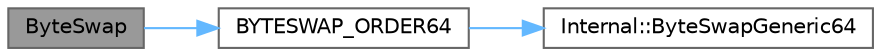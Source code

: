 digraph "ByteSwap"
{
 // INTERACTIVE_SVG=YES
 // LATEX_PDF_SIZE
  bgcolor="transparent";
  edge [fontname=Helvetica,fontsize=10,labelfontname=Helvetica,labelfontsize=10];
  node [fontname=Helvetica,fontsize=10,shape=box,height=0.2,width=0.4];
  rankdir="LR";
  Node1 [id="Node000001",label="ByteSwap",height=0.2,width=0.4,color="gray40", fillcolor="grey60", style="filled", fontcolor="black",tooltip=" "];
  Node1 -> Node2 [id="edge1_Node000001_Node000002",color="steelblue1",style="solid",tooltip=" "];
  Node2 [id="Node000002",label="BYTESWAP_ORDER64",height=0.2,width=0.4,color="grey40", fillcolor="white", style="filled",URL="$dc/dd7/ByteSwap_8h.html#a6094731fb4f3f687278831308ea04a31",tooltip=" "];
  Node2 -> Node3 [id="edge2_Node000002_Node000003",color="steelblue1",style="solid",tooltip=" "];
  Node3 [id="Node000003",label="Internal::ByteSwapGeneric64",height=0.2,width=0.4,color="grey40", fillcolor="white", style="filled",URL="$df/d93/namespaceInternal.html#a19c0e9723d0a13dc2d67ab56a9c06eb5",tooltip=" "];
}
